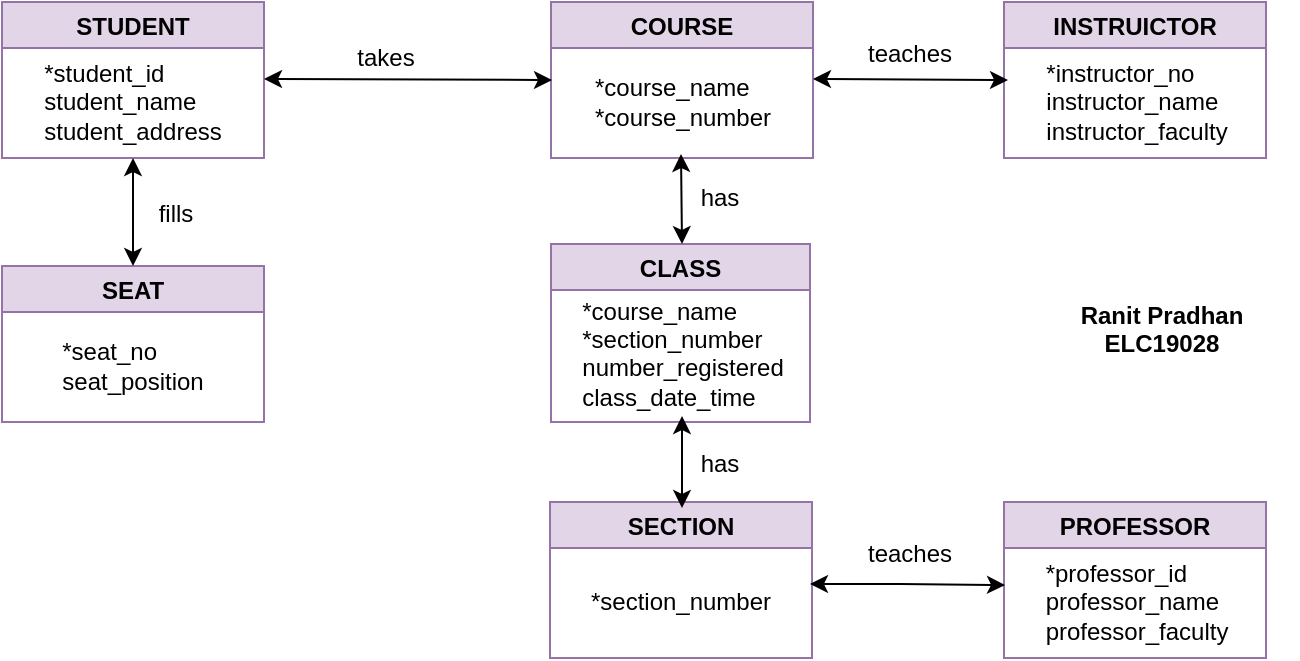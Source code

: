 <mxfile version="16.5.6" type="github">
  <diagram id="NNdJHqBH9D12fwPxONFa" name="Page-1">
    <mxGraphModel dx="814" dy="470" grid="0" gridSize="10" guides="1" tooltips="1" connect="1" arrows="1" fold="1" page="1" pageScale="1" pageWidth="850" pageHeight="1100" math="0" shadow="0">
      <root>
        <mxCell id="0" />
        <mxCell id="1" parent="0" />
        <mxCell id="EjGBcRymK41cddXluUsa-5" value="STUDENT" style="swimlane;fillColor=#e1d5e7;strokeColor=#9673a6;" vertex="1" parent="1">
          <mxGeometry x="20" y="150" width="131" height="78" as="geometry" />
        </mxCell>
        <mxCell id="EjGBcRymK41cddXluUsa-6" value="&lt;div align=&quot;justify&quot;&gt;*student_id&lt;/div&gt;&lt;div align=&quot;justify&quot;&gt;student_name&lt;/div&gt;&lt;div align=&quot;justify&quot;&gt;student_address&lt;br&gt;&lt;/div&gt;" style="text;html=1;align=center;verticalAlign=middle;resizable=0;points=[];autosize=1;strokeColor=none;fillColor=none;" vertex="1" parent="EjGBcRymK41cddXluUsa-5">
          <mxGeometry x="16" y="27" width="98" height="46" as="geometry" />
        </mxCell>
        <mxCell id="EjGBcRymK41cddXluUsa-9" value="SEAT" style="swimlane;fillColor=#e1d5e7;strokeColor=#9673a6;" vertex="1" parent="1">
          <mxGeometry x="20" y="282" width="131" height="78" as="geometry" />
        </mxCell>
        <mxCell id="EjGBcRymK41cddXluUsa-10" value="&lt;div align=&quot;justify&quot;&gt;*seat_no&lt;/div&gt;&lt;div align=&quot;justify&quot;&gt;seat_position&lt;br&gt;&lt;/div&gt;" style="text;html=1;align=center;verticalAlign=middle;resizable=0;points=[];autosize=1;strokeColor=none;fillColor=none;" vertex="1" parent="EjGBcRymK41cddXluUsa-9">
          <mxGeometry x="25" y="34" width="80" height="32" as="geometry" />
        </mxCell>
        <mxCell id="EjGBcRymK41cddXluUsa-11" value="COURSE" style="swimlane;fillColor=#e1d5e7;strokeColor=#9673a6;" vertex="1" parent="1">
          <mxGeometry x="294.5" y="150" width="131" height="78" as="geometry" />
        </mxCell>
        <mxCell id="EjGBcRymK41cddXluUsa-12" value="&lt;div align=&quot;justify&quot;&gt;*course_name&lt;/div&gt;&lt;div align=&quot;justify&quot;&gt;*course_number&lt;br&gt;&lt;/div&gt;" style="text;html=1;align=center;verticalAlign=middle;resizable=0;points=[];autosize=1;strokeColor=none;fillColor=none;" vertex="1" parent="EjGBcRymK41cddXluUsa-11">
          <mxGeometry x="16" y="34" width="98" height="32" as="geometry" />
        </mxCell>
        <mxCell id="EjGBcRymK41cddXluUsa-13" value="CLASS" style="swimlane;fillColor=#e1d5e7;strokeColor=#9673a6;" vertex="1" parent="1">
          <mxGeometry x="294.5" y="271" width="129.5" height="89" as="geometry" />
        </mxCell>
        <mxCell id="EjGBcRymK41cddXluUsa-14" value="&lt;div align=&quot;justify&quot;&gt;*course_name&lt;/div&gt;&lt;div align=&quot;justify&quot;&gt;*section_number&lt;/div&gt;&lt;div align=&quot;justify&quot;&gt;number_registered&lt;/div&gt;&lt;div align=&quot;justify&quot;&gt;class_date_time&lt;br&gt;&lt;/div&gt;&lt;div align=&quot;justify&quot;&gt;&lt;br&gt;&lt;/div&gt;" style="text;html=1;align=center;verticalAlign=middle;resizable=0;points=[];autosize=1;strokeColor=none;fillColor=none;" vertex="1" parent="EjGBcRymK41cddXluUsa-13">
          <mxGeometry x="10" y="25" width="110" height="74" as="geometry" />
        </mxCell>
        <mxCell id="EjGBcRymK41cddXluUsa-15" value="SECTION" style="swimlane;fillColor=#e1d5e7;strokeColor=#9673a6;" vertex="1" parent="1">
          <mxGeometry x="294" y="400" width="131" height="78" as="geometry" />
        </mxCell>
        <mxCell id="EjGBcRymK41cddXluUsa-16" value="*section_number" style="text;html=1;align=center;verticalAlign=middle;resizable=0;points=[];autosize=1;strokeColor=none;fillColor=none;" vertex="1" parent="EjGBcRymK41cddXluUsa-15">
          <mxGeometry x="15" y="41" width="100" height="18" as="geometry" />
        </mxCell>
        <mxCell id="EjGBcRymK41cddXluUsa-17" value="INSTRUICTOR" style="swimlane;fillColor=#e1d5e7;strokeColor=#9673a6;startSize=23;" vertex="1" parent="1">
          <mxGeometry x="521" y="150" width="131" height="78" as="geometry" />
        </mxCell>
        <mxCell id="EjGBcRymK41cddXluUsa-18" value="&lt;div align=&quot;justify&quot;&gt;*instructor_no&lt;/div&gt;&lt;div align=&quot;justify&quot;&gt;instructor_name&lt;/div&gt;&lt;div align=&quot;justify&quot;&gt;&lt;div&gt;instructor_faculty&lt;/div&gt;&lt;/div&gt;" style="text;html=1;align=center;verticalAlign=middle;resizable=0;points=[];autosize=1;strokeColor=none;fillColor=none;" vertex="1" parent="EjGBcRymK41cddXluUsa-17">
          <mxGeometry x="15" y="27" width="101" height="46" as="geometry" />
        </mxCell>
        <mxCell id="EjGBcRymK41cddXluUsa-19" value="PROFESSOR" style="swimlane;fillColor=#e1d5e7;strokeColor=#9673a6;" vertex="1" parent="1">
          <mxGeometry x="521" y="400" width="131" height="78" as="geometry" />
        </mxCell>
        <mxCell id="EjGBcRymK41cddXluUsa-20" value="&lt;div align=&quot;justify&quot;&gt;*professor_id&lt;/div&gt;&lt;div align=&quot;justify&quot;&gt;professor_name&lt;/div&gt;&lt;div align=&quot;justify&quot;&gt;professor_faculty&lt;br&gt;&lt;/div&gt;" style="text;html=1;align=center;verticalAlign=middle;resizable=0;points=[];autosize=1;strokeColor=none;fillColor=none;" vertex="1" parent="EjGBcRymK41cddXluUsa-19">
          <mxGeometry x="15" y="27" width="101" height="46" as="geometry" />
        </mxCell>
        <mxCell id="EjGBcRymK41cddXluUsa-45" value="" style="endArrow=classic;startArrow=classic;html=1;rounded=0;shadow=0;sketch=0;entryX=0.5;entryY=1;entryDx=0;entryDy=0;exitX=0.5;exitY=0;exitDx=0;exitDy=0;" edge="1" parent="1" source="EjGBcRymK41cddXluUsa-9" target="EjGBcRymK41cddXluUsa-5">
          <mxGeometry width="50" height="50" relative="1" as="geometry">
            <mxPoint x="158" y="291" as="sourcePoint" />
            <mxPoint x="158" y="221" as="targetPoint" />
          </mxGeometry>
        </mxCell>
        <mxCell id="EjGBcRymK41cddXluUsa-46" value="" style="endArrow=classic;startArrow=classic;html=1;rounded=0;shadow=0;sketch=0;entryX=0.5;entryY=1;entryDx=0;entryDy=0;" edge="1" parent="1">
          <mxGeometry width="50" height="50" relative="1" as="geometry">
            <mxPoint x="295" y="189" as="sourcePoint" />
            <mxPoint x="151" y="188.5" as="targetPoint" />
            <Array as="points" />
          </mxGeometry>
        </mxCell>
        <mxCell id="EjGBcRymK41cddXluUsa-47" value="" style="endArrow=classic;startArrow=classic;html=1;rounded=0;shadow=0;sketch=0;entryX=0.5;entryY=1;entryDx=0;entryDy=0;" edge="1" parent="1">
          <mxGeometry width="50" height="50" relative="1" as="geometry">
            <mxPoint x="523" y="189" as="sourcePoint" />
            <mxPoint x="425.5" y="188.5" as="targetPoint" />
            <Array as="points" />
          </mxGeometry>
        </mxCell>
        <mxCell id="EjGBcRymK41cddXluUsa-48" value="" style="endArrow=classic;startArrow=classic;html=1;rounded=0;shadow=0;sketch=0;entryX=0.5;entryY=1;entryDx=0;entryDy=0;" edge="1" parent="1">
          <mxGeometry width="50" height="50" relative="1" as="geometry">
            <mxPoint x="360" y="271" as="sourcePoint" />
            <mxPoint x="359.5" y="226" as="targetPoint" />
          </mxGeometry>
        </mxCell>
        <mxCell id="EjGBcRymK41cddXluUsa-50" value="" style="endArrow=classic;startArrow=classic;html=1;rounded=0;shadow=0;sketch=0;" edge="1" parent="1">
          <mxGeometry width="50" height="50" relative="1" as="geometry">
            <mxPoint x="360" y="403" as="sourcePoint" />
            <mxPoint x="360" y="357" as="targetPoint" />
            <Array as="points">
              <mxPoint x="360" y="380" />
            </Array>
          </mxGeometry>
        </mxCell>
        <mxCell id="EjGBcRymK41cddXluUsa-51" value="" style="endArrow=classic;startArrow=classic;html=1;rounded=0;shadow=0;sketch=0;entryX=0.5;entryY=1;entryDx=0;entryDy=0;" edge="1" parent="1">
          <mxGeometry width="50" height="50" relative="1" as="geometry">
            <mxPoint x="521.5" y="441.5" as="sourcePoint" />
            <mxPoint x="424" y="441" as="targetPoint" />
            <Array as="points">
              <mxPoint x="469" y="441" />
            </Array>
          </mxGeometry>
        </mxCell>
        <mxCell id="EjGBcRymK41cddXluUsa-52" value="teaches" style="text;html=1;strokeColor=none;fillColor=none;align=center;verticalAlign=middle;whiteSpace=wrap;rounded=0;" vertex="1" parent="1">
          <mxGeometry x="444" y="411" width="60" height="30" as="geometry" />
        </mxCell>
        <mxCell id="EjGBcRymK41cddXluUsa-53" value="teaches" style="text;html=1;strokeColor=none;fillColor=none;align=center;verticalAlign=middle;whiteSpace=wrap;rounded=0;" vertex="1" parent="1">
          <mxGeometry x="444" y="161" width="60" height="30" as="geometry" />
        </mxCell>
        <mxCell id="EjGBcRymK41cddXluUsa-55" value="has" style="text;html=1;strokeColor=none;fillColor=none;align=center;verticalAlign=middle;whiteSpace=wrap;rounded=0;" vertex="1" parent="1">
          <mxGeometry x="349" y="366" width="60" height="30" as="geometry" />
        </mxCell>
        <mxCell id="EjGBcRymK41cddXluUsa-56" value="has" style="text;html=1;strokeColor=none;fillColor=none;align=center;verticalAlign=middle;whiteSpace=wrap;rounded=0;" vertex="1" parent="1">
          <mxGeometry x="349" y="233" width="60" height="30" as="geometry" />
        </mxCell>
        <mxCell id="EjGBcRymK41cddXluUsa-57" value="takes" style="text;html=1;strokeColor=none;fillColor=none;align=center;verticalAlign=middle;whiteSpace=wrap;rounded=0;" vertex="1" parent="1">
          <mxGeometry x="182" y="163" width="60" height="30" as="geometry" />
        </mxCell>
        <mxCell id="EjGBcRymK41cddXluUsa-58" value="fills" style="text;html=1;strokeColor=none;fillColor=none;align=center;verticalAlign=middle;whiteSpace=wrap;rounded=0;" vertex="1" parent="1">
          <mxGeometry x="77" y="241" width="60" height="30" as="geometry" />
        </mxCell>
        <mxCell id="EjGBcRymK41cddXluUsa-59" value="&lt;div&gt;&lt;b&gt;Ranit Pradhan&lt;/b&gt;&lt;/div&gt;&lt;div&gt;&lt;b&gt;ELC19028&lt;br&gt;&lt;/b&gt;&lt;/div&gt;&lt;div&gt;&lt;b&gt;&lt;br&gt;&lt;/b&gt;&lt;/div&gt;" style="text;html=1;strokeColor=none;fillColor=none;align=center;verticalAlign=middle;whiteSpace=wrap;rounded=0;" vertex="1" parent="1">
          <mxGeometry x="532" y="287.75" width="136" height="66.5" as="geometry" />
        </mxCell>
      </root>
    </mxGraphModel>
  </diagram>
</mxfile>
